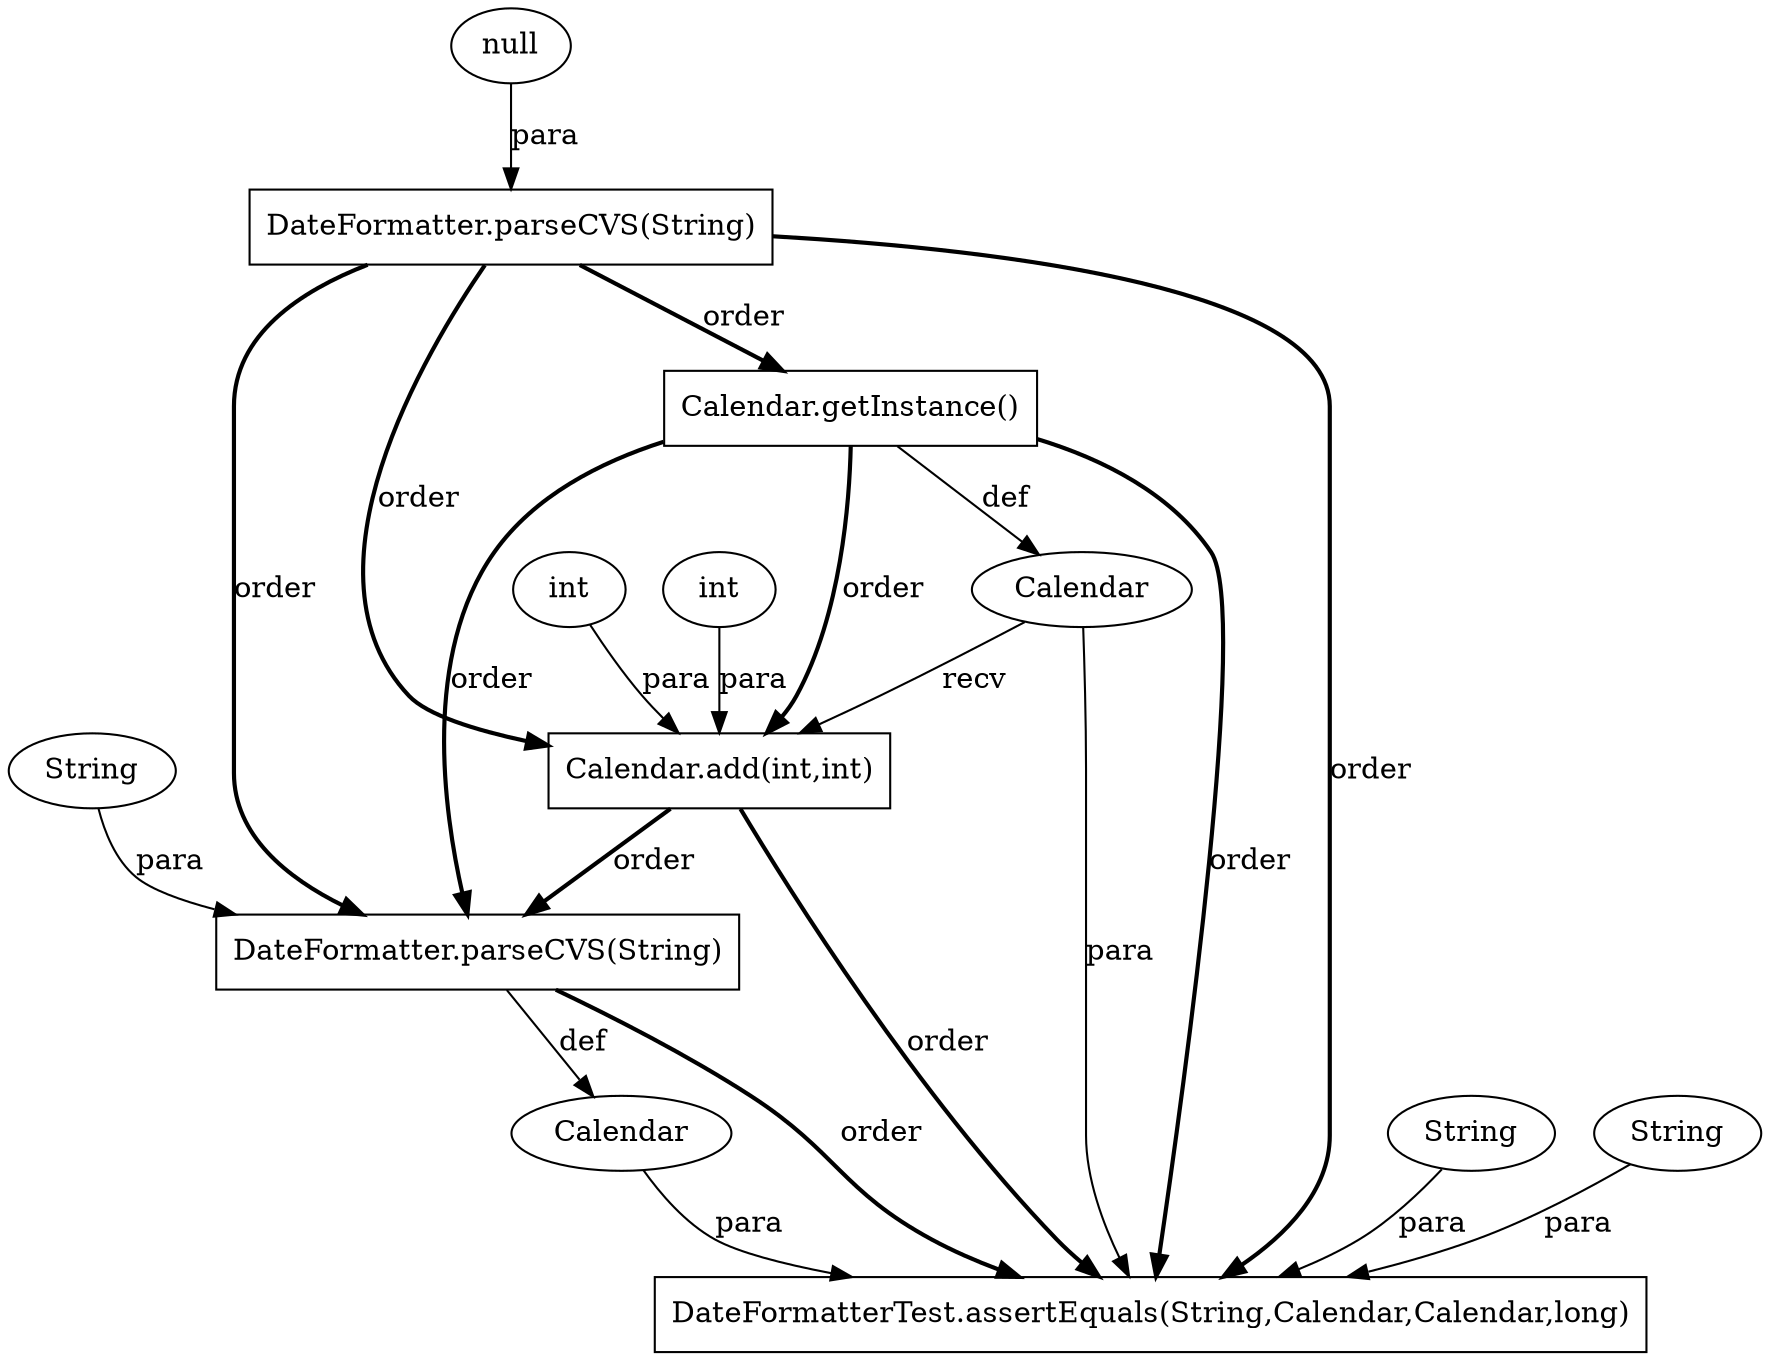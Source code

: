 digraph "AUG" {

  1 [ label="DateFormatterTest.assertEquals(String,Calendar,Calendar,long)" shape="box" ];
  2 [ label="Calendar" shape="ellipse" ];
  3 [ label="DateFormatter.parseCVS(String)" shape="box" ];
  4 [ label="Calendar" shape="ellipse" ];
  5 [ label="Calendar.add(int,int)" shape="box" ];
  6 [ label="Calendar.getInstance()" shape="box" ];
  7 [ label="DateFormatter.parseCVS(String)" shape="box" ];
  8 [ label="String" shape="ellipse" ];
  9 [ label="String" shape="ellipse" ];
  10 [ label="int" shape="ellipse" ];
  11 [ label="int" shape="ellipse" ];
  12 [ label="String" shape="ellipse" ];
  13 [ label="null" shape="ellipse" ];
  6 -> 1 [ label="order" style="bold" ];
  8 -> 1 [ label="para" style="solid" ];
  2 -> 1 [ label="para" style="solid" ];
  7 -> 1 [ label="order" style="bold" ];
  3 -> 1 [ label="order" style="bold" ];
  4 -> 1 [ label="para" style="solid" ];
  12 -> 1 [ label="para" style="solid" ];
  5 -> 1 [ label="order" style="bold" ];
  3 -> 2 [ label="def" style="solid" ];
  9 -> 3 [ label="para" style="solid" ];
  6 -> 3 [ label="order" style="bold" ];
  5 -> 3 [ label="order" style="bold" ];
  7 -> 3 [ label="order" style="bold" ];
  6 -> 4 [ label="def" style="solid" ];
  7 -> 5 [ label="order" style="bold" ];
  11 -> 5 [ label="para" style="solid" ];
  4 -> 5 [ label="recv" style="solid" ];
  6 -> 5 [ label="order" style="bold" ];
  10 -> 5 [ label="para" style="solid" ];
  7 -> 6 [ label="order" style="bold" ];
  13 -> 7 [ label="para" style="solid" ];
}
